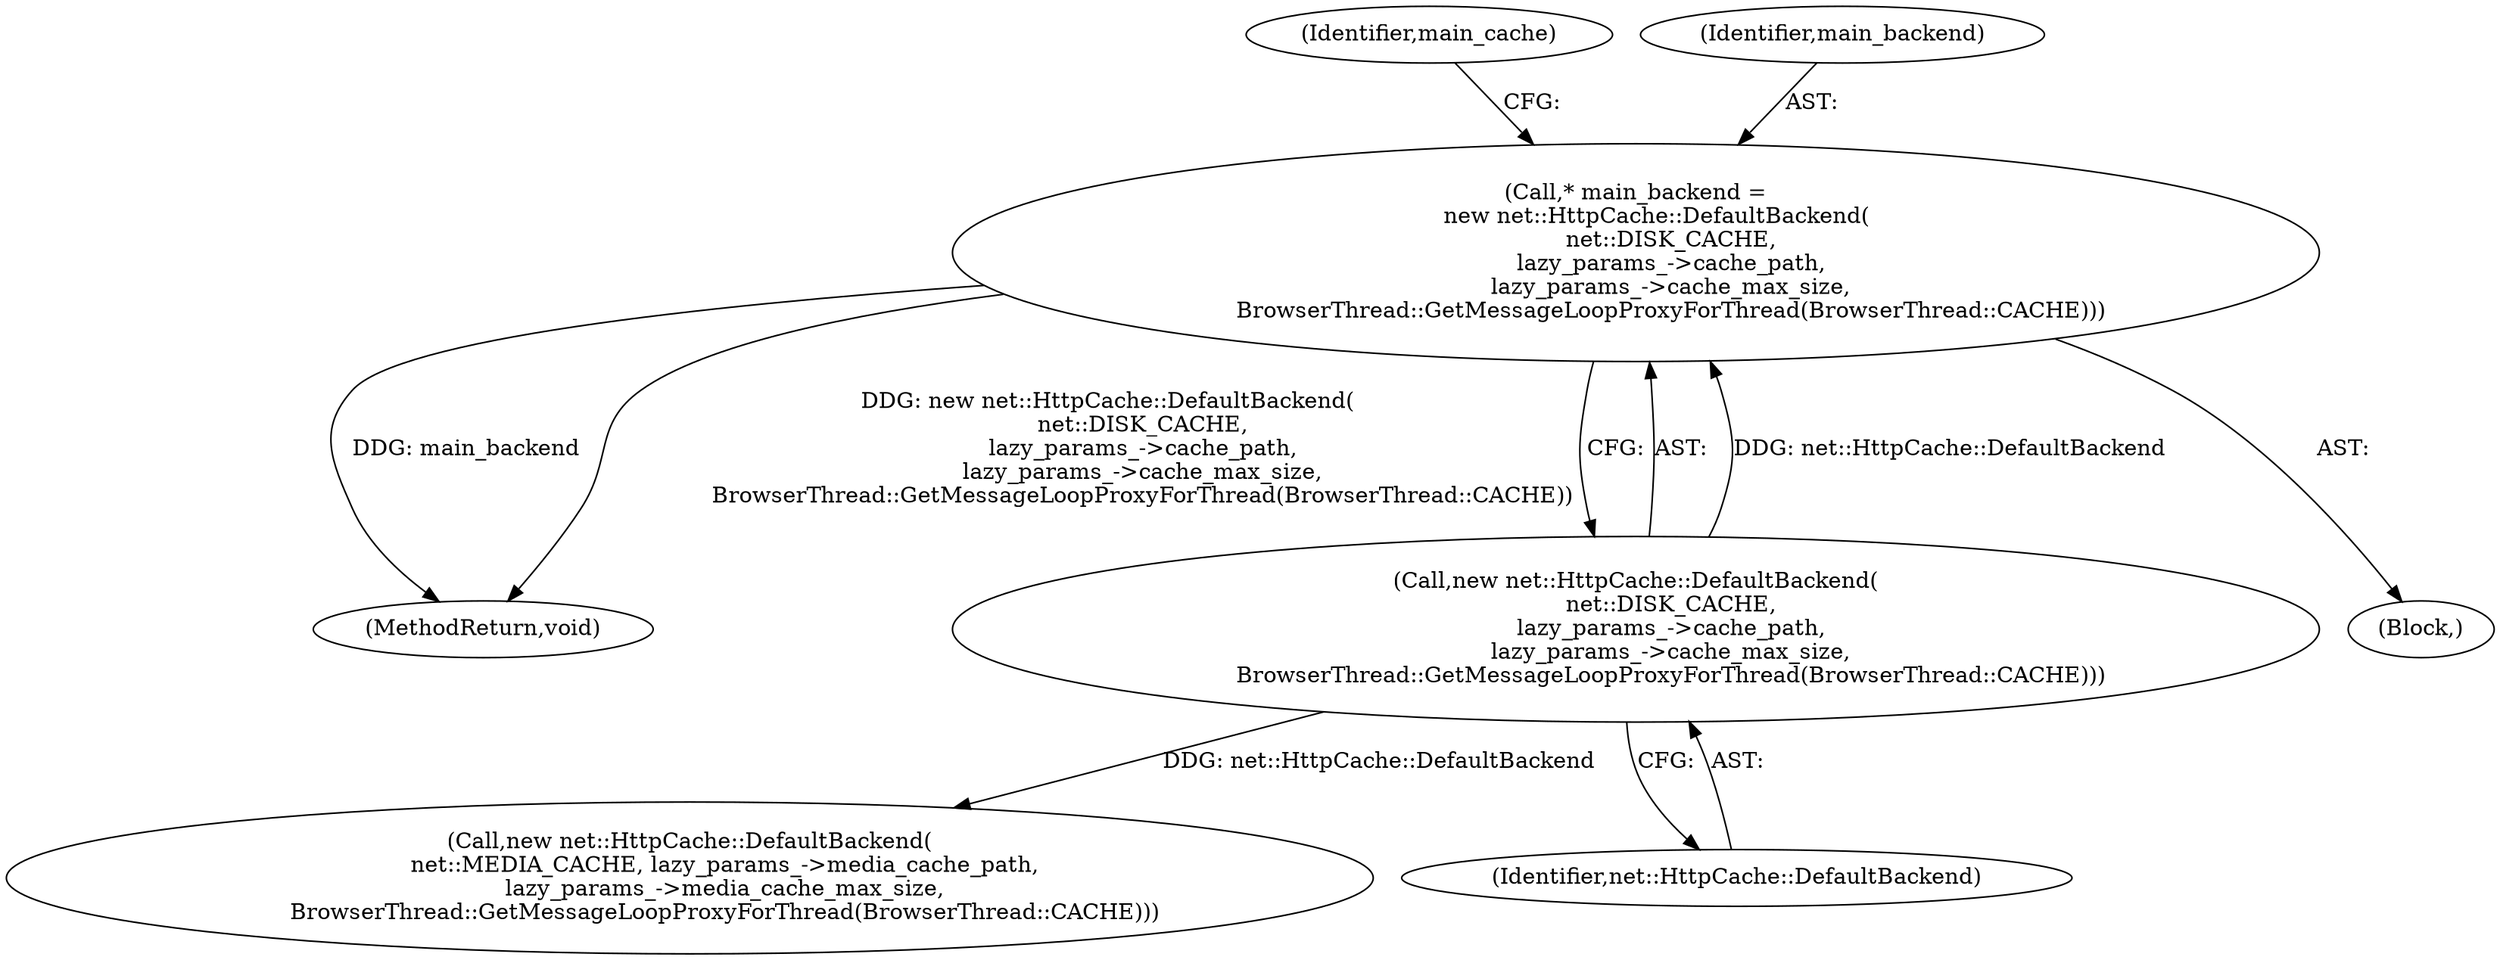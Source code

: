 digraph "0_Chrome_d6b061bf189e0661a3d94d89dbcb2e6f70b433da@API" {
"1000285" [label="(Call,* main_backend =\n      new net::HttpCache::DefaultBackend(\n          net::DISK_CACHE,\n          lazy_params_->cache_path,\n          lazy_params_->cache_max_size,\n          BrowserThread::GetMessageLoopProxyForThread(BrowserThread::CACHE)))"];
"1000287" [label="(Call,new net::HttpCache::DefaultBackend(\n          net::DISK_CACHE,\n          lazy_params_->cache_path,\n          lazy_params_->cache_max_size,\n          BrowserThread::GetMessageLoopProxyForThread(BrowserThread::CACHE)))"];
"1000291" [label="(Identifier,main_cache)"];
"1000285" [label="(Call,* main_backend =\n      new net::HttpCache::DefaultBackend(\n          net::DISK_CACHE,\n          lazy_params_->cache_path,\n          lazy_params_->cache_max_size,\n          BrowserThread::GetMessageLoopProxyForThread(BrowserThread::CACHE)))"];
"1000345" [label="(MethodReturn,void)"];
"1000297" [label="(Call,new net::HttpCache::DefaultBackend(\n          net::MEDIA_CACHE, lazy_params_->media_cache_path,\n          lazy_params_->media_cache_max_size,\n          BrowserThread::GetMessageLoopProxyForThread(BrowserThread::CACHE)))"];
"1000287" [label="(Call,new net::HttpCache::DefaultBackend(\n          net::DISK_CACHE,\n          lazy_params_->cache_path,\n          lazy_params_->cache_max_size,\n          BrowserThread::GetMessageLoopProxyForThread(BrowserThread::CACHE)))"];
"1000288" [label="(Identifier,net::HttpCache::DefaultBackend)"];
"1000103" [label="(Block,)"];
"1000286" [label="(Identifier,main_backend)"];
"1000285" -> "1000103"  [label="AST: "];
"1000285" -> "1000287"  [label="CFG: "];
"1000286" -> "1000285"  [label="AST: "];
"1000287" -> "1000285"  [label="AST: "];
"1000291" -> "1000285"  [label="CFG: "];
"1000285" -> "1000345"  [label="DDG: main_backend"];
"1000285" -> "1000345"  [label="DDG: new net::HttpCache::DefaultBackend(\n          net::DISK_CACHE,\n          lazy_params_->cache_path,\n          lazy_params_->cache_max_size,\n          BrowserThread::GetMessageLoopProxyForThread(BrowserThread::CACHE))"];
"1000287" -> "1000285"  [label="DDG: net::HttpCache::DefaultBackend"];
"1000287" -> "1000288"  [label="CFG: "];
"1000288" -> "1000287"  [label="AST: "];
"1000287" -> "1000297"  [label="DDG: net::HttpCache::DefaultBackend"];
}
